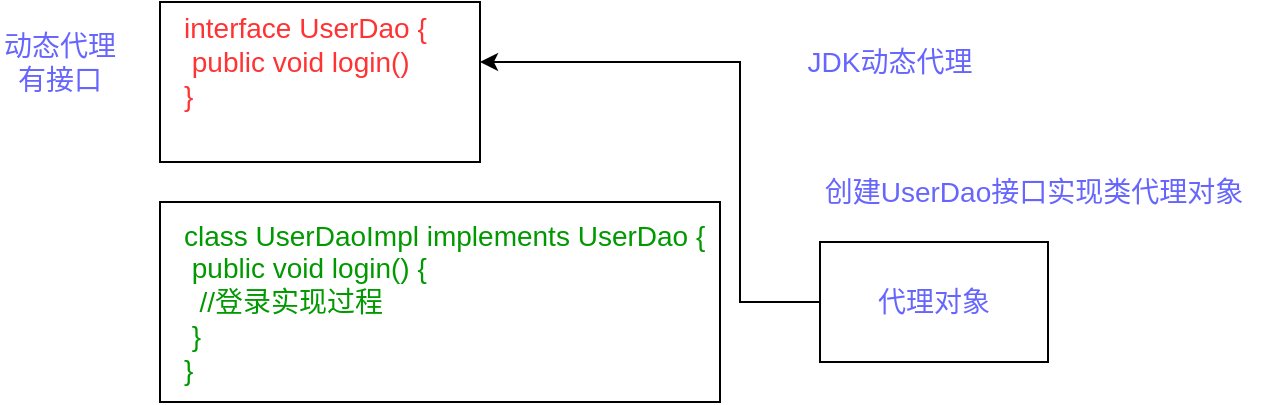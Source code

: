 <mxfile version="20.0.1" type="github">
  <diagram id="dgJLXRUxx70ehMld0Qd0" name="Page-1">
    <mxGraphModel dx="569" dy="307" grid="1" gridSize="10" guides="1" tooltips="1" connect="1" arrows="1" fold="1" page="1" pageScale="1" pageWidth="827" pageHeight="1169" math="0" shadow="0">
      <root>
        <mxCell id="0" />
        <mxCell id="1" parent="0" />
        <mxCell id="5arSg2raXsag15I45JpB-1" value="" style="rounded=0;whiteSpace=wrap;html=1;" parent="1" vertex="1">
          <mxGeometry x="90" y="360" width="160" height="80" as="geometry" />
        </mxCell>
        <mxCell id="5arSg2raXsag15I45JpB-2" value="" style="rounded=0;whiteSpace=wrap;html=1;" parent="1" vertex="1">
          <mxGeometry x="90" y="460" width="280" height="100" as="geometry" />
        </mxCell>
        <mxCell id="5arSg2raXsag15I45JpB-3" value="&lt;font color=&quot;#ff3333&quot; style=&quot;font-size: 14px;&quot;&gt;interface UserDao {&lt;br&gt;&lt;span style=&quot;white-space: pre;&quot;&gt; &lt;/span&gt;public void login()&lt;br&gt;}&lt;/font&gt;" style="text;html=1;strokeColor=none;fillColor=none;align=left;verticalAlign=middle;whiteSpace=wrap;rounded=0;" parent="1" vertex="1">
          <mxGeometry x="100" y="360" width="160" height="60" as="geometry" />
        </mxCell>
        <mxCell id="5arSg2raXsag15I45JpB-5" value="&lt;span style=&quot;font-size: 14px;&quot;&gt;&lt;font color=&quot;#009900&quot;&gt;class UserDaoImpl implements UserDao {&lt;br&gt;&lt;span style=&quot;white-space: pre;&quot;&gt; &lt;/span&gt;public void login() {&lt;br&gt;&lt;span style=&quot;white-space: pre;&quot;&gt; &lt;span style=&quot;white-space: pre;&quot;&gt; &lt;/span&gt;/&lt;/span&gt;/登录实现过程&lt;br&gt;&lt;span style=&quot;white-space: pre;&quot;&gt; &lt;/span&gt;}&lt;br&gt;}&lt;/font&gt;&lt;br&gt;&lt;/span&gt;" style="text;html=1;strokeColor=none;fillColor=none;align=left;verticalAlign=middle;whiteSpace=wrap;rounded=0;" parent="1" vertex="1">
          <mxGeometry x="100" y="480" width="270" height="60" as="geometry" />
        </mxCell>
        <mxCell id="5arSg2raXsag15I45JpB-6" value="&lt;font color=&quot;#6666ff&quot;&gt;动态代理&lt;br&gt;有接口&lt;/font&gt;" style="text;html=1;strokeColor=none;fillColor=none;align=center;verticalAlign=middle;whiteSpace=wrap;rounded=0;fontSize=14;fontColor=#009900;" parent="1" vertex="1">
          <mxGeometry x="10" y="375" width="60" height="30" as="geometry" />
        </mxCell>
        <mxCell id="5arSg2raXsag15I45JpB-7" value="&lt;font color=&quot;#6666ff&quot;&gt;JDK动态代理&lt;/font&gt;" style="text;html=1;strokeColor=none;fillColor=none;align=center;verticalAlign=middle;whiteSpace=wrap;rounded=0;fontSize=14;fontColor=#009900;" parent="1" vertex="1">
          <mxGeometry x="400" y="375" width="110" height="30" as="geometry" />
        </mxCell>
        <mxCell id="5arSg2raXsag15I45JpB-8" value="&lt;font color=&quot;#6666ff&quot;&gt;创建UserDao接口实现类代理对象&lt;/font&gt;" style="text;html=1;strokeColor=none;fillColor=none;align=center;verticalAlign=middle;whiteSpace=wrap;rounded=0;fontSize=14;fontColor=#009900;" parent="1" vertex="1">
          <mxGeometry x="414" y="440" width="226" height="30" as="geometry" />
        </mxCell>
        <mxCell id="5arSg2raXsag15I45JpB-15" style="edgeStyle=orthogonalEdgeStyle;rounded=0;orthogonalLoop=1;jettySize=auto;html=1;fontSize=14;fontColor=#000000;" parent="1" source="5arSg2raXsag15I45JpB-9" edge="1">
          <mxGeometry relative="1" as="geometry">
            <mxPoint x="250" y="390" as="targetPoint" />
            <Array as="points">
              <mxPoint x="380" y="510" />
              <mxPoint x="380" y="390" />
            </Array>
          </mxGeometry>
        </mxCell>
        <mxCell id="5arSg2raXsag15I45JpB-9" value="&lt;font color=&quot;#6666ff&quot;&gt;代理对象&lt;/font&gt;" style="rounded=0;whiteSpace=wrap;html=1;fontSize=14;fontColor=#009900;" parent="1" vertex="1">
          <mxGeometry x="420" y="480" width="114" height="60" as="geometry" />
        </mxCell>
      </root>
    </mxGraphModel>
  </diagram>
</mxfile>
